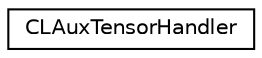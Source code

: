 digraph "Graphical Class Hierarchy"
{
 // LATEX_PDF_SIZE
  edge [fontname="Helvetica",fontsize="10",labelfontname="Helvetica",labelfontsize="10"];
  node [fontname="Helvetica",fontsize="10",shape=record];
  rankdir="LR";
  Node0 [label="CLAuxTensorHandler",height=0.2,width=0.4,color="black", fillcolor="white", style="filled",URL="$classarm__compute_1_1opencl_1_1_c_l_aux_tensor_handler.xhtml",tooltip=" "];
}
